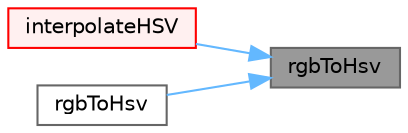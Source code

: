 digraph "rgbToHsv"
{
 // LATEX_PDF_SIZE
  bgcolor="transparent";
  edge [fontname=Helvetica,fontsize=10,labelfontname=Helvetica,labelfontsize=10];
  node [fontname=Helvetica,fontsize=10,shape=box,height=0.2,width=0.4];
  rankdir="RL";
  Node1 [id="Node000001",label="rgbToHsv",height=0.2,width=0.4,color="gray40", fillcolor="grey60", style="filled", fontcolor="black",tooltip=" "];
  Node1 -> Node2 [id="edge1_Node000001_Node000002",dir="back",color="steelblue1",style="solid",tooltip=" "];
  Node2 [id="Node000002",label="interpolateHSV",height=0.2,width=0.4,color="red", fillcolor="#FFF0F0", style="filled",URL="$namespaceFoam_1_1colourTools.html#ae2da4a4d54dc58c25460bcf46008e6bd",tooltip=" "];
  Node1 -> Node5 [id="edge2_Node000001_Node000005",dir="back",color="steelblue1",style="solid",tooltip=" "];
  Node5 [id="Node000005",label="rgbToHsv",height=0.2,width=0.4,color="grey40", fillcolor="white", style="filled",URL="$namespaceFoam_1_1colourTools.html#aa54a689f5ab0d9048651914ce94a4b3f",tooltip=" "];
}
